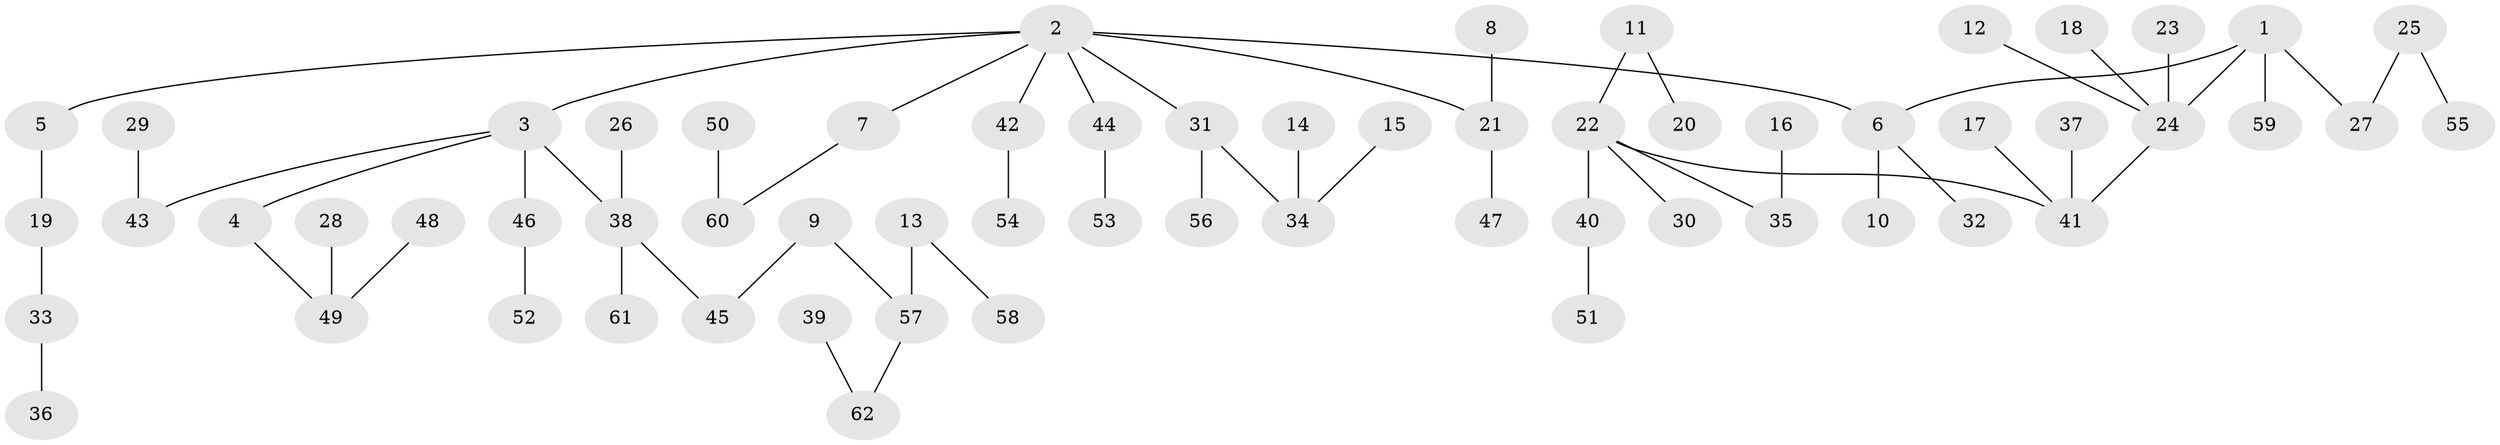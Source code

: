 // original degree distribution, {2: 0.3008130081300813, 6: 0.032520325203252036, 5: 0.04065040650406504, 3: 0.13008130081300814, 4: 0.032520325203252036, 1: 0.4634146341463415}
// Generated by graph-tools (version 1.1) at 2025/50/03/09/25 03:50:22]
// undirected, 62 vertices, 61 edges
graph export_dot {
graph [start="1"]
  node [color=gray90,style=filled];
  1;
  2;
  3;
  4;
  5;
  6;
  7;
  8;
  9;
  10;
  11;
  12;
  13;
  14;
  15;
  16;
  17;
  18;
  19;
  20;
  21;
  22;
  23;
  24;
  25;
  26;
  27;
  28;
  29;
  30;
  31;
  32;
  33;
  34;
  35;
  36;
  37;
  38;
  39;
  40;
  41;
  42;
  43;
  44;
  45;
  46;
  47;
  48;
  49;
  50;
  51;
  52;
  53;
  54;
  55;
  56;
  57;
  58;
  59;
  60;
  61;
  62;
  1 -- 6 [weight=1.0];
  1 -- 24 [weight=1.0];
  1 -- 27 [weight=1.0];
  1 -- 59 [weight=1.0];
  2 -- 3 [weight=1.0];
  2 -- 5 [weight=1.0];
  2 -- 6 [weight=1.0];
  2 -- 7 [weight=1.0];
  2 -- 21 [weight=1.0];
  2 -- 31 [weight=1.0];
  2 -- 42 [weight=1.0];
  2 -- 44 [weight=1.0];
  3 -- 4 [weight=1.0];
  3 -- 38 [weight=1.0];
  3 -- 43 [weight=1.0];
  3 -- 46 [weight=1.0];
  4 -- 49 [weight=1.0];
  5 -- 19 [weight=1.0];
  6 -- 10 [weight=1.0];
  6 -- 32 [weight=1.0];
  7 -- 60 [weight=1.0];
  8 -- 21 [weight=1.0];
  9 -- 45 [weight=1.0];
  9 -- 57 [weight=1.0];
  11 -- 20 [weight=1.0];
  11 -- 22 [weight=1.0];
  12 -- 24 [weight=1.0];
  13 -- 57 [weight=1.0];
  13 -- 58 [weight=1.0];
  14 -- 34 [weight=1.0];
  15 -- 34 [weight=1.0];
  16 -- 35 [weight=1.0];
  17 -- 41 [weight=1.0];
  18 -- 24 [weight=1.0];
  19 -- 33 [weight=1.0];
  21 -- 47 [weight=1.0];
  22 -- 30 [weight=1.0];
  22 -- 35 [weight=1.0];
  22 -- 40 [weight=1.0];
  22 -- 41 [weight=1.0];
  23 -- 24 [weight=1.0];
  24 -- 41 [weight=1.0];
  25 -- 27 [weight=1.0];
  25 -- 55 [weight=1.0];
  26 -- 38 [weight=1.0];
  28 -- 49 [weight=1.0];
  29 -- 43 [weight=1.0];
  31 -- 34 [weight=1.0];
  31 -- 56 [weight=1.0];
  33 -- 36 [weight=1.0];
  37 -- 41 [weight=1.0];
  38 -- 45 [weight=1.0];
  38 -- 61 [weight=1.0];
  39 -- 62 [weight=1.0];
  40 -- 51 [weight=1.0];
  42 -- 54 [weight=1.0];
  44 -- 53 [weight=1.0];
  46 -- 52 [weight=1.0];
  48 -- 49 [weight=1.0];
  50 -- 60 [weight=1.0];
  57 -- 62 [weight=1.0];
}
